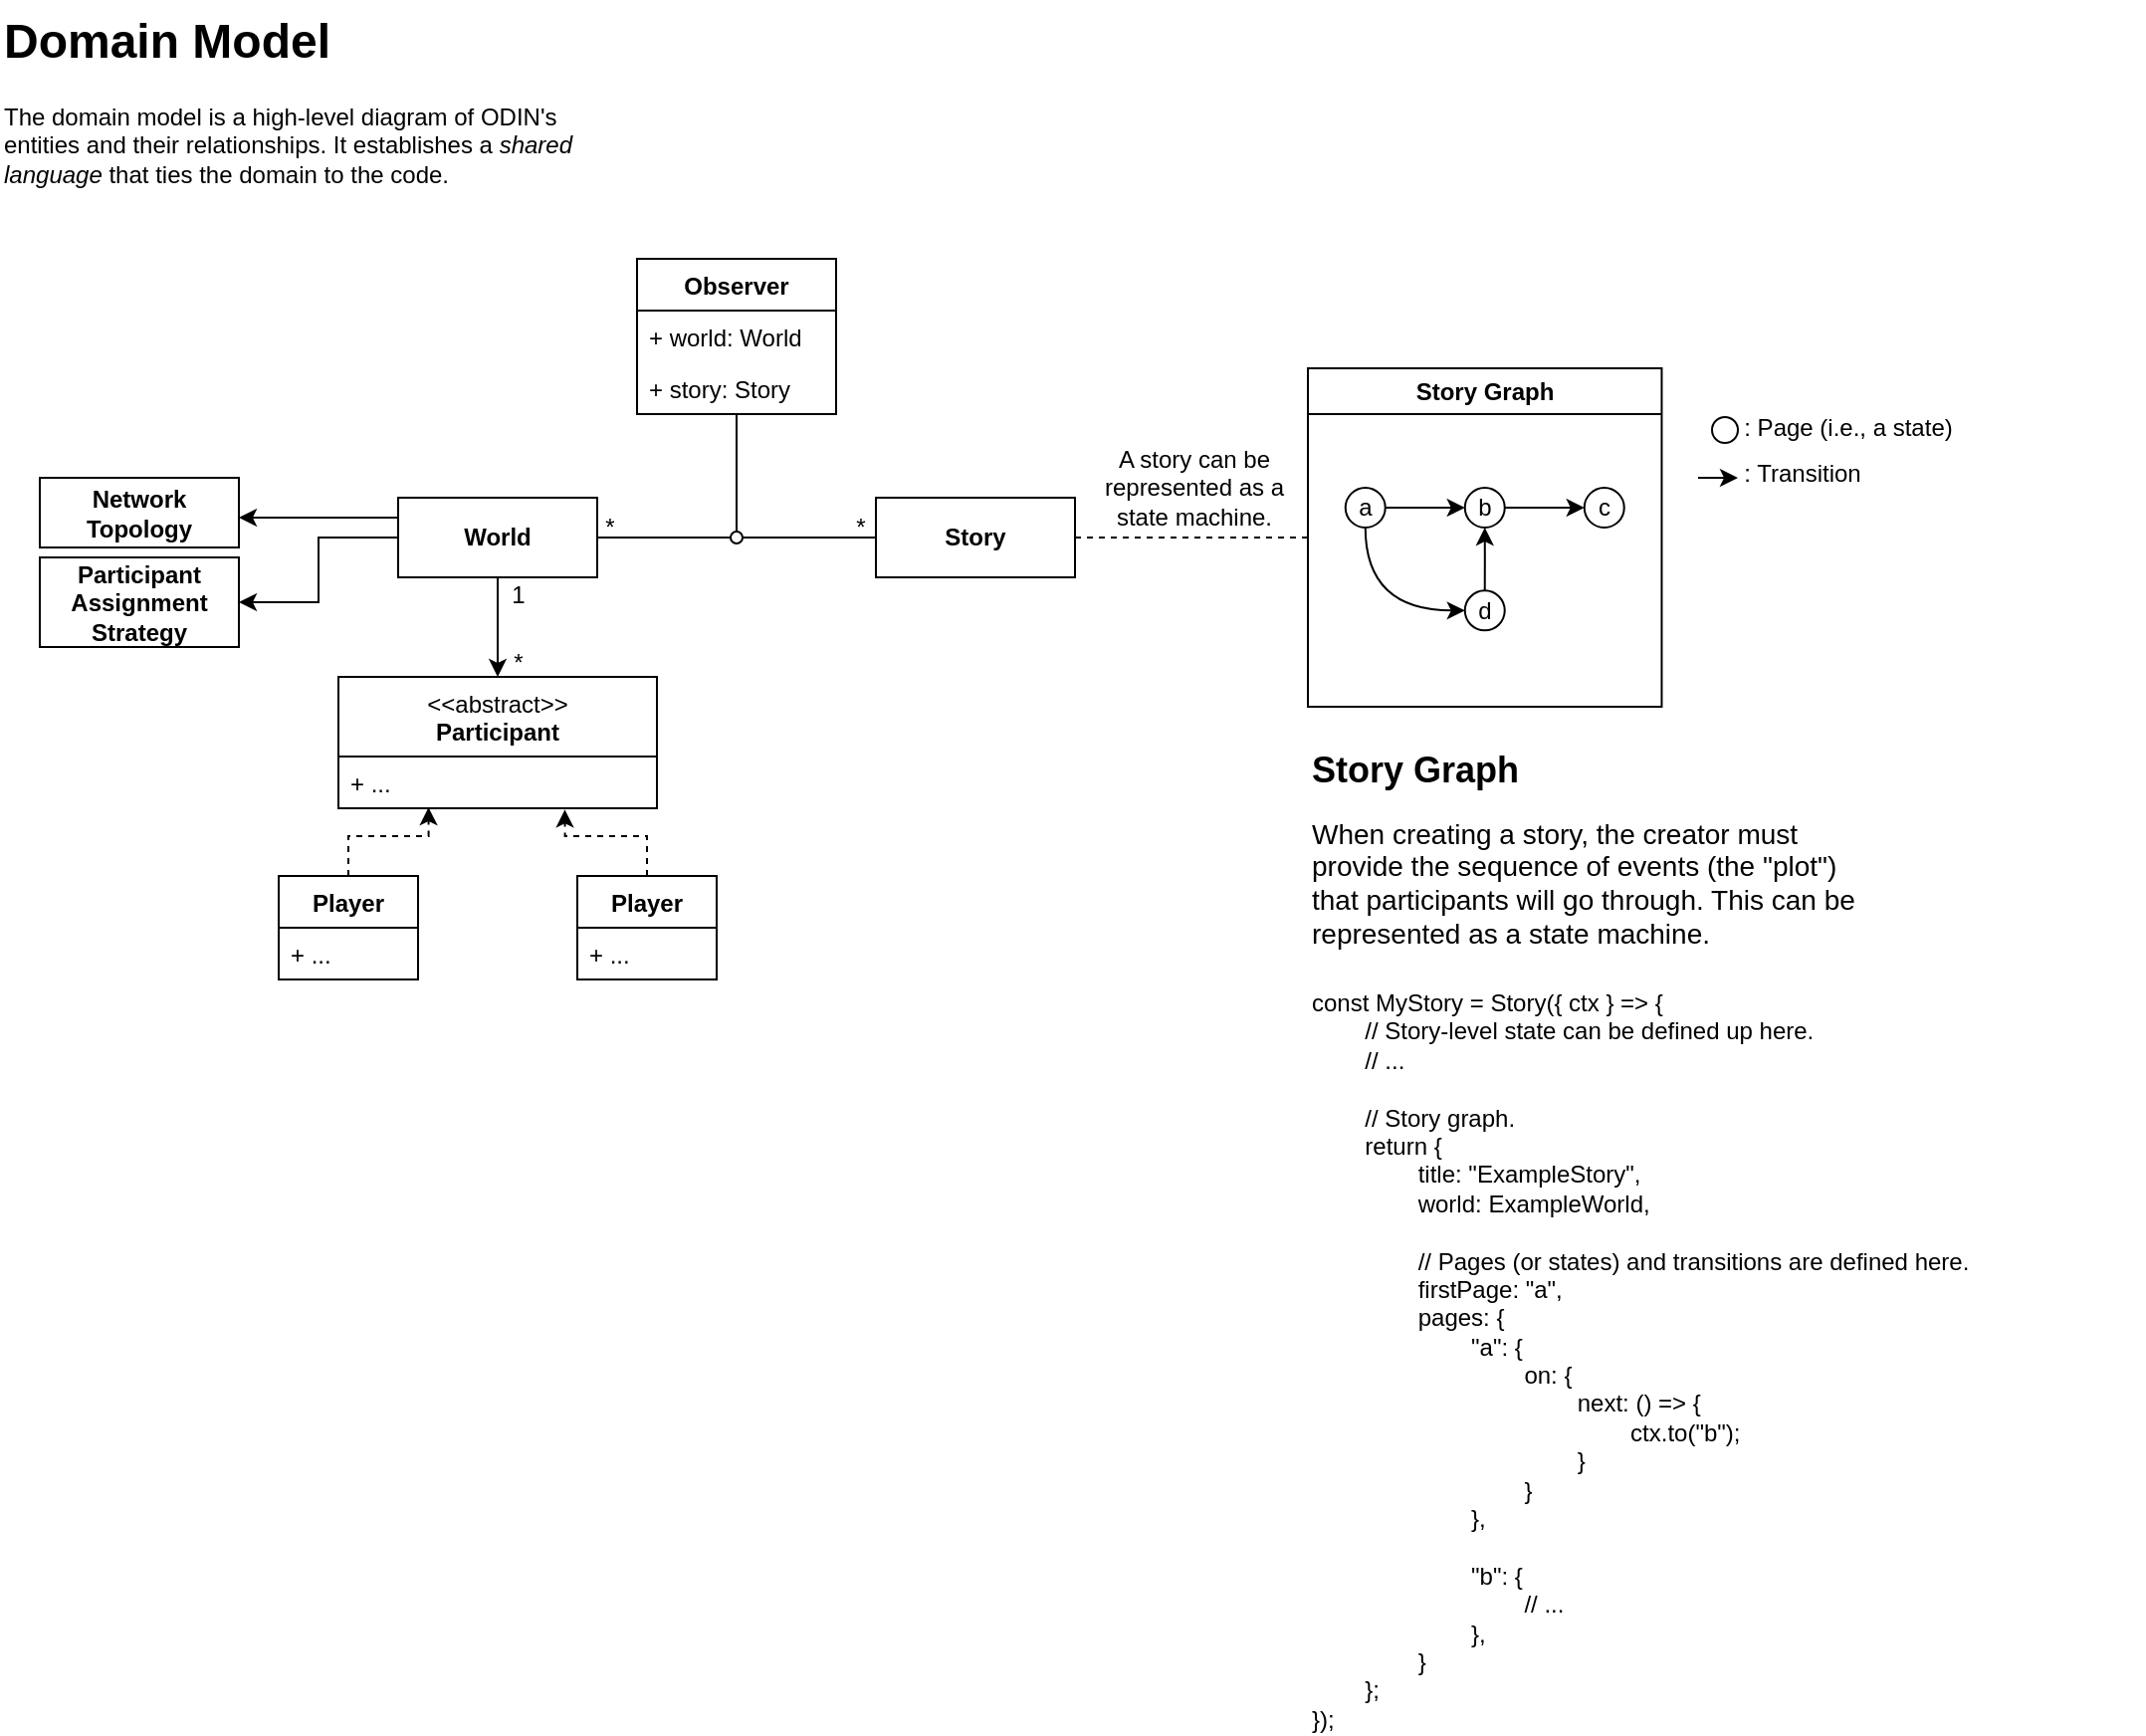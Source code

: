 <mxfile version="24.7.8">
  <diagram name="Page-1" id="FLUlqrAWLYLwc65Qwlaf">
    <mxGraphModel dx="1147" dy="590" grid="1" gridSize="10" guides="1" tooltips="1" connect="1" arrows="1" fold="1" page="1" pageScale="1" pageWidth="850" pageHeight="1100" math="0" shadow="0">
      <root>
        <mxCell id="0" />
        <mxCell id="1" parent="0" />
        <mxCell id="l2CKKOO5ZhfOMmAiJP2N-7" style="edgeStyle=orthogonalEdgeStyle;rounded=0;orthogonalLoop=1;jettySize=auto;html=1;endArrow=none;endFill=0;" edge="1" parent="1">
          <mxGeometry relative="1" as="geometry">
            <mxPoint x="337" y="280" as="sourcePoint" />
            <mxPoint x="407" y="280" as="targetPoint" />
          </mxGeometry>
        </mxCell>
        <mxCell id="l2CKKOO5ZhfOMmAiJP2N-21" style="edgeStyle=orthogonalEdgeStyle;rounded=0;orthogonalLoop=1;jettySize=auto;html=1;entryX=1;entryY=0.5;entryDx=0;entryDy=0;" edge="1" parent="1">
          <mxGeometry relative="1" as="geometry">
            <mxPoint x="240" y="270" as="sourcePoint" />
            <mxPoint x="160" y="270" as="targetPoint" />
          </mxGeometry>
        </mxCell>
        <mxCell id="l2CKKOO5ZhfOMmAiJP2N-24" style="edgeStyle=orthogonalEdgeStyle;rounded=0;orthogonalLoop=1;jettySize=auto;html=1;entryX=1;entryY=0.5;entryDx=0;entryDy=0;" edge="1" parent="1" source="l2CKKOO5ZhfOMmAiJP2N-1" target="l2CKKOO5ZhfOMmAiJP2N-22">
          <mxGeometry relative="1" as="geometry" />
        </mxCell>
        <mxCell id="l2CKKOO5ZhfOMmAiJP2N-29" style="edgeStyle=orthogonalEdgeStyle;rounded=0;orthogonalLoop=1;jettySize=auto;html=1;entryX=0.5;entryY=0;entryDx=0;entryDy=0;" edge="1" parent="1" source="l2CKKOO5ZhfOMmAiJP2N-1" target="l2CKKOO5ZhfOMmAiJP2N-25">
          <mxGeometry relative="1" as="geometry" />
        </mxCell>
        <mxCell id="l2CKKOO5ZhfOMmAiJP2N-1" value="&lt;b&gt;World&lt;/b&gt;" style="rounded=0;whiteSpace=wrap;html=1;" vertex="1" parent="1">
          <mxGeometry x="240" y="260" width="100" height="40" as="geometry" />
        </mxCell>
        <mxCell id="l2CKKOO5ZhfOMmAiJP2N-4" value="&lt;b&gt;Network&lt;/b&gt;&lt;div&gt;&lt;b&gt;Topology&lt;/b&gt;&lt;/div&gt;" style="rounded=0;whiteSpace=wrap;html=1;" vertex="1" parent="1">
          <mxGeometry x="60" y="250" width="100" height="35" as="geometry" />
        </mxCell>
        <mxCell id="l2CKKOO5ZhfOMmAiJP2N-20" style="edgeStyle=orthogonalEdgeStyle;rounded=0;orthogonalLoop=1;jettySize=auto;html=1;endArrow=none;endFill=0;" edge="1" parent="1">
          <mxGeometry relative="1" as="geometry">
            <mxPoint x="413" y="280" as="targetPoint" />
            <mxPoint x="483" y="280" as="sourcePoint" />
          </mxGeometry>
        </mxCell>
        <mxCell id="l2CKKOO5ZhfOMmAiJP2N-6" value="&lt;b&gt;Story&lt;/b&gt;" style="rounded=0;whiteSpace=wrap;html=1;" vertex="1" parent="1">
          <mxGeometry x="480" y="260" width="100" height="40" as="geometry" />
        </mxCell>
        <mxCell id="l2CKKOO5ZhfOMmAiJP2N-11" value="Observer" style="swimlane;fontStyle=1;align=center;verticalAlign=top;childLayout=stackLayout;horizontal=1;startSize=26;horizontalStack=0;resizeParent=1;resizeParentMax=0;resizeLast=0;collapsible=1;marginBottom=0;whiteSpace=wrap;html=1;" vertex="1" parent="1">
          <mxGeometry x="360" y="140" width="100" height="78" as="geometry" />
        </mxCell>
        <mxCell id="l2CKKOO5ZhfOMmAiJP2N-12" value="+ world: World" style="text;strokeColor=none;fillColor=none;align=left;verticalAlign=top;spacingLeft=4;spacingRight=4;overflow=hidden;rotatable=0;points=[[0,0.5],[1,0.5]];portConstraint=eastwest;whiteSpace=wrap;html=1;" vertex="1" parent="l2CKKOO5ZhfOMmAiJP2N-11">
          <mxGeometry y="26" width="100" height="26" as="geometry" />
        </mxCell>
        <mxCell id="l2CKKOO5ZhfOMmAiJP2N-15" value="+ story: Story" style="text;strokeColor=none;fillColor=none;align=left;verticalAlign=top;spacingLeft=4;spacingRight=4;overflow=hidden;rotatable=0;points=[[0,0.5],[1,0.5]];portConstraint=eastwest;whiteSpace=wrap;html=1;" vertex="1" parent="l2CKKOO5ZhfOMmAiJP2N-11">
          <mxGeometry y="52" width="100" height="26" as="geometry" />
        </mxCell>
        <mxCell id="l2CKKOO5ZhfOMmAiJP2N-19" value="" style="edgeStyle=orthogonalEdgeStyle;rounded=0;orthogonalLoop=1;jettySize=auto;html=1;endArrow=oval;endFill=0;" edge="1" parent="1" source="l2CKKOO5ZhfOMmAiJP2N-11">
          <mxGeometry relative="1" as="geometry">
            <mxPoint x="410" y="280" as="targetPoint" />
            <mxPoint x="410" y="198" as="sourcePoint" />
            <Array as="points" />
          </mxGeometry>
        </mxCell>
        <mxCell id="l2CKKOO5ZhfOMmAiJP2N-22" value="&lt;b&gt;Participant&lt;/b&gt;&lt;div&gt;&lt;b&gt;Assignment&lt;br&gt;Strategy&lt;/b&gt;&lt;/div&gt;" style="rounded=0;whiteSpace=wrap;html=1;" vertex="1" parent="1">
          <mxGeometry x="60" y="290" width="100" height="45" as="geometry" />
        </mxCell>
        <mxCell id="l2CKKOO5ZhfOMmAiJP2N-25" value="&lt;span style=&quot;font-weight: normal;&quot;&gt;&amp;lt;&amp;lt;abstract&amp;gt;&amp;gt;&lt;/span&gt;&lt;div&gt;Participant&lt;/div&gt;" style="swimlane;fontStyle=1;align=center;verticalAlign=top;childLayout=stackLayout;horizontal=1;startSize=40;horizontalStack=0;resizeParent=1;resizeParentMax=0;resizeLast=0;collapsible=1;marginBottom=0;whiteSpace=wrap;html=1;" vertex="1" parent="1">
          <mxGeometry x="210" y="350" width="160" height="66" as="geometry" />
        </mxCell>
        <mxCell id="l2CKKOO5ZhfOMmAiJP2N-26" value="+ ..." style="text;strokeColor=none;fillColor=none;align=left;verticalAlign=top;spacingLeft=4;spacingRight=4;overflow=hidden;rotatable=0;points=[[0,0.5],[1,0.5]];portConstraint=eastwest;whiteSpace=wrap;html=1;" vertex="1" parent="l2CKKOO5ZhfOMmAiJP2N-25">
          <mxGeometry y="40" width="160" height="26" as="geometry" />
        </mxCell>
        <mxCell id="l2CKKOO5ZhfOMmAiJP2N-30" value="1" style="text;html=1;align=center;verticalAlign=middle;resizable=0;points=[];autosize=1;strokeColor=none;fillColor=none;" vertex="1" parent="1">
          <mxGeometry x="285" y="294.32" width="30" height="30" as="geometry" />
        </mxCell>
        <mxCell id="l2CKKOO5ZhfOMmAiJP2N-31" value="*" style="text;html=1;align=center;verticalAlign=middle;resizable=0;points=[];autosize=1;strokeColor=none;fillColor=none;" vertex="1" parent="1">
          <mxGeometry x="285" y="328.32" width="30" height="30" as="geometry" />
        </mxCell>
        <mxCell id="l2CKKOO5ZhfOMmAiJP2N-37" value="Player" style="swimlane;fontStyle=1;align=center;verticalAlign=top;childLayout=stackLayout;horizontal=1;startSize=26;horizontalStack=0;resizeParent=1;resizeParentMax=0;resizeLast=0;collapsible=1;marginBottom=0;whiteSpace=wrap;html=1;" vertex="1" parent="1">
          <mxGeometry x="330" y="450" width="70" height="52" as="geometry" />
        </mxCell>
        <mxCell id="l2CKKOO5ZhfOMmAiJP2N-38" value="+ ..." style="text;strokeColor=none;fillColor=none;align=left;verticalAlign=top;spacingLeft=4;spacingRight=4;overflow=hidden;rotatable=0;points=[[0,0.5],[1,0.5]];portConstraint=eastwest;whiteSpace=wrap;html=1;" vertex="1" parent="l2CKKOO5ZhfOMmAiJP2N-37">
          <mxGeometry y="26" width="70" height="26" as="geometry" />
        </mxCell>
        <mxCell id="l2CKKOO5ZhfOMmAiJP2N-39" value="Player" style="swimlane;fontStyle=1;align=center;verticalAlign=top;childLayout=stackLayout;horizontal=1;startSize=26;horizontalStack=0;resizeParent=1;resizeParentMax=0;resizeLast=0;collapsible=1;marginBottom=0;whiteSpace=wrap;html=1;" vertex="1" parent="1">
          <mxGeometry x="180" y="450" width="70" height="52" as="geometry" />
        </mxCell>
        <mxCell id="l2CKKOO5ZhfOMmAiJP2N-40" value="+ ..." style="text;strokeColor=none;fillColor=none;align=left;verticalAlign=top;spacingLeft=4;spacingRight=4;overflow=hidden;rotatable=0;points=[[0,0.5],[1,0.5]];portConstraint=eastwest;whiteSpace=wrap;html=1;" vertex="1" parent="l2CKKOO5ZhfOMmAiJP2N-39">
          <mxGeometry y="26" width="70" height="26" as="geometry" />
        </mxCell>
        <mxCell id="l2CKKOO5ZhfOMmAiJP2N-41" style="edgeStyle=orthogonalEdgeStyle;rounded=0;orthogonalLoop=1;jettySize=auto;html=1;entryX=0.283;entryY=0.983;entryDx=0;entryDy=0;entryPerimeter=0;dashed=1;" edge="1" parent="1" source="l2CKKOO5ZhfOMmAiJP2N-39" target="l2CKKOO5ZhfOMmAiJP2N-26">
          <mxGeometry relative="1" as="geometry" />
        </mxCell>
        <mxCell id="l2CKKOO5ZhfOMmAiJP2N-42" style="edgeStyle=orthogonalEdgeStyle;rounded=0;orthogonalLoop=1;jettySize=auto;html=1;entryX=0.711;entryY=1.026;entryDx=0;entryDy=0;entryPerimeter=0;dashed=1;" edge="1" parent="1" source="l2CKKOO5ZhfOMmAiJP2N-37" target="l2CKKOO5ZhfOMmAiJP2N-26">
          <mxGeometry relative="1" as="geometry" />
        </mxCell>
        <mxCell id="l2CKKOO5ZhfOMmAiJP2N-43" value="&lt;h1 style=&quot;margin-top: 0px;&quot;&gt;Domain Model&lt;span style=&quot;white-space: pre;&quot;&gt;&#x9;&lt;/span&gt;&lt;/h1&gt;&lt;p&gt;The domain model is a high-level diagram of ODIN&#39;s entities and their relationships. It establishes a &lt;i&gt;shared language &lt;/i&gt;that ties the domain to the code.&lt;/p&gt;" style="text;html=1;whiteSpace=wrap;overflow=hidden;rounded=0;" vertex="1" parent="1">
          <mxGeometry x="40" y="10" width="310" height="120" as="geometry" />
        </mxCell>
        <mxCell id="l2CKKOO5ZhfOMmAiJP2N-45" value="*" style="text;html=1;align=center;verticalAlign=middle;resizable=0;points=[];autosize=1;strokeColor=none;fillColor=none;" vertex="1" parent="1">
          <mxGeometry x="457" y="260" width="30" height="30" as="geometry" />
        </mxCell>
        <mxCell id="l2CKKOO5ZhfOMmAiJP2N-48" value="Story Graph" style="swimlane;whiteSpace=wrap;html=1;" vertex="1" parent="1">
          <mxGeometry x="697" y="195" width="177.73" height="170" as="geometry" />
        </mxCell>
        <mxCell id="l2CKKOO5ZhfOMmAiJP2N-64" style="edgeStyle=orthogonalEdgeStyle;rounded=0;orthogonalLoop=1;jettySize=auto;html=1;entryX=0;entryY=0.5;entryDx=0;entryDy=0;" edge="1" parent="l2CKKOO5ZhfOMmAiJP2N-48" source="l2CKKOO5ZhfOMmAiJP2N-53" target="l2CKKOO5ZhfOMmAiJP2N-61">
          <mxGeometry relative="1" as="geometry" />
        </mxCell>
        <mxCell id="l2CKKOO5ZhfOMmAiJP2N-72" style="edgeStyle=orthogonalEdgeStyle;rounded=0;orthogonalLoop=1;jettySize=auto;html=1;exitX=0.5;exitY=1;exitDx=0;exitDy=0;entryX=0;entryY=0.5;entryDx=0;entryDy=0;curved=1;" edge="1" parent="l2CKKOO5ZhfOMmAiJP2N-48" source="l2CKKOO5ZhfOMmAiJP2N-53" target="l2CKKOO5ZhfOMmAiJP2N-63">
          <mxGeometry relative="1" as="geometry" />
        </mxCell>
        <mxCell id="l2CKKOO5ZhfOMmAiJP2N-53" value="a" style="ellipse;whiteSpace=wrap;html=1;gradientColor=none;" vertex="1" parent="l2CKKOO5ZhfOMmAiJP2N-48">
          <mxGeometry x="18.87" y="60.0" width="20" height="20" as="geometry" />
        </mxCell>
        <mxCell id="l2CKKOO5ZhfOMmAiJP2N-73" style="edgeStyle=orthogonalEdgeStyle;rounded=0;orthogonalLoop=1;jettySize=auto;html=1;entryX=0;entryY=0.5;entryDx=0;entryDy=0;" edge="1" parent="l2CKKOO5ZhfOMmAiJP2N-48" source="l2CKKOO5ZhfOMmAiJP2N-61" target="l2CKKOO5ZhfOMmAiJP2N-62">
          <mxGeometry relative="1" as="geometry" />
        </mxCell>
        <mxCell id="l2CKKOO5ZhfOMmAiJP2N-61" value="b" style="ellipse;whiteSpace=wrap;html=1;" vertex="1" parent="l2CKKOO5ZhfOMmAiJP2N-48">
          <mxGeometry x="78.87" y="60" width="20" height="20" as="geometry" />
        </mxCell>
        <mxCell id="l2CKKOO5ZhfOMmAiJP2N-62" value="c" style="ellipse;whiteSpace=wrap;html=1;" vertex="1" parent="l2CKKOO5ZhfOMmAiJP2N-48">
          <mxGeometry x="138.87" y="60.0" width="20" height="20" as="geometry" />
        </mxCell>
        <mxCell id="l2CKKOO5ZhfOMmAiJP2N-74" style="edgeStyle=orthogonalEdgeStyle;rounded=0;orthogonalLoop=1;jettySize=auto;html=1;entryX=0.5;entryY=1;entryDx=0;entryDy=0;" edge="1" parent="l2CKKOO5ZhfOMmAiJP2N-48" source="l2CKKOO5ZhfOMmAiJP2N-63" target="l2CKKOO5ZhfOMmAiJP2N-61">
          <mxGeometry relative="1" as="geometry" />
        </mxCell>
        <mxCell id="l2CKKOO5ZhfOMmAiJP2N-63" value="d" style="ellipse;whiteSpace=wrap;html=1;" vertex="1" parent="l2CKKOO5ZhfOMmAiJP2N-48">
          <mxGeometry x="78.87" y="111.68" width="20" height="20" as="geometry" />
        </mxCell>
        <mxCell id="l2CKKOO5ZhfOMmAiJP2N-54" style="edgeStyle=orthogonalEdgeStyle;rounded=0;orthogonalLoop=1;jettySize=auto;html=1;exitX=1;exitY=0.5;exitDx=0;exitDy=0;endArrow=none;endFill=0;dashed=1;entryX=0;entryY=0.5;entryDx=0;entryDy=0;" edge="1" parent="1" source="l2CKKOO5ZhfOMmAiJP2N-6" target="l2CKKOO5ZhfOMmAiJP2N-48">
          <mxGeometry relative="1" as="geometry">
            <mxPoint x="620" y="380" as="targetPoint" />
          </mxGeometry>
        </mxCell>
        <mxCell id="l2CKKOO5ZhfOMmAiJP2N-57" value="A story can be represented as a state machine." style="text;html=1;align=center;verticalAlign=middle;whiteSpace=wrap;rounded=0;" vertex="1" parent="1">
          <mxGeometry x="590" y="240" width="100" height="30" as="geometry" />
        </mxCell>
        <mxCell id="l2CKKOO5ZhfOMmAiJP2N-59" value="" style="ellipse;whiteSpace=wrap;html=1;" vertex="1" parent="1">
          <mxGeometry x="900" y="219.5" width="13" height="13" as="geometry" />
        </mxCell>
        <mxCell id="l2CKKOO5ZhfOMmAiJP2N-60" value=": Page (i.e., a state)" style="text;html=1;align=center;verticalAlign=middle;resizable=0;points=[];autosize=1;strokeColor=none;fillColor=none;" vertex="1" parent="1">
          <mxGeometry x="903" y="210" width="130" height="30" as="geometry" />
        </mxCell>
        <mxCell id="l2CKKOO5ZhfOMmAiJP2N-75" value="" style="edgeStyle=none;orthogonalLoop=1;jettySize=auto;html=1;rounded=0;" edge="1" parent="1">
          <mxGeometry width="100" relative="1" as="geometry">
            <mxPoint x="893" y="250" as="sourcePoint" />
            <mxPoint x="913" y="250" as="targetPoint" />
            <Array as="points" />
          </mxGeometry>
        </mxCell>
        <mxCell id="l2CKKOO5ZhfOMmAiJP2N-76" value=": Transition" style="text;html=1;align=center;verticalAlign=middle;resizable=0;points=[];autosize=1;strokeColor=none;fillColor=none;" vertex="1" parent="1">
          <mxGeometry x="905" y="232.5" width="80" height="30" as="geometry" />
        </mxCell>
        <mxCell id="l2CKKOO5ZhfOMmAiJP2N-79" value="&lt;h1 style=&quot;margin-top: 0px; font-size: 18px;&quot;&gt;&lt;font style=&quot;font-size: 18px;&quot;&gt;Story Graph&lt;/font&gt;&lt;/h1&gt;&lt;p style=&quot;&quot;&gt;&lt;font style=&quot;font-size: 14px;&quot;&gt;When creating a story, the creator must provide the sequence of events (the &quot;plot&quot;) that participants will go through. This can be represented as a state machine.&lt;/font&gt;&lt;/p&gt;" style="text;html=1;whiteSpace=wrap;overflow=hidden;rounded=0;" vertex="1" parent="1">
          <mxGeometry x="697" y="380" width="290" height="120" as="geometry" />
        </mxCell>
        <mxCell id="l2CKKOO5ZhfOMmAiJP2N-80" value="const MyStory = Story({ ctx } =&amp;gt; {&lt;div&gt;&lt;span style=&quot;white-space: pre;&quot;&gt;&#x9;&lt;/span&gt;// Story-level state can be defined up here.&lt;br&gt;&lt;/div&gt;&lt;div&gt;&lt;span style=&quot;white-space: pre;&quot;&gt;&#x9;&lt;/span&gt;// ...&lt;/div&gt;&lt;div&gt;&lt;br&gt;&lt;/div&gt;&lt;div&gt;&lt;span style=&quot;white-space: pre;&quot;&gt;&#x9;&lt;/span&gt;// Story graph.&lt;br&gt;&lt;/div&gt;&lt;div&gt;&lt;span style=&quot;white-space: pre;&quot;&gt;&#x9;&lt;/span&gt;return {&lt;br&gt;&lt;/div&gt;&lt;div&gt;&lt;span style=&quot;white-space: pre;&quot;&gt;&#x9;&lt;/span&gt;&lt;span style=&quot;white-space: pre;&quot;&gt;&#x9;&lt;/span&gt;title: &quot;ExampleStory&quot;,&lt;br&gt;&lt;/div&gt;&lt;div&gt;&lt;span style=&quot;white-space: pre;&quot;&gt;&#x9;&lt;/span&gt;&lt;span style=&quot;white-space: pre;&quot;&gt;&#x9;&lt;/span&gt;world: ExampleWorld,&lt;br&gt;&lt;/div&gt;&lt;div&gt;&lt;span style=&quot;white-space: pre;&quot;&gt;&#x9;&lt;/span&gt;&lt;span style=&quot;white-space: pre;&quot;&gt;&#x9;&lt;/span&gt;&lt;br&gt;&lt;/div&gt;&lt;div&gt;&lt;span style=&quot;white-space: pre;&quot;&gt;&#x9;&lt;/span&gt;&lt;span style=&quot;white-space: pre;&quot;&gt;&#x9;&lt;/span&gt;// Pages (or states) and transitions are defined here.&lt;br&gt;&lt;/div&gt;&lt;div&gt;&lt;span style=&quot;white-space: pre;&quot;&gt;&#x9;&lt;/span&gt;&lt;span style=&quot;white-space: pre;&quot;&gt;&#x9;&lt;/span&gt;firstPage: &quot;a&quot;,&lt;br&gt;&lt;/div&gt;&lt;div&gt;&lt;span style=&quot;white-space: pre;&quot;&gt;&#x9;&lt;/span&gt;&lt;span style=&quot;white-space: pre;&quot;&gt;&#x9;&lt;/span&gt;pages: {&lt;br&gt;&lt;/div&gt;&lt;div&gt;&lt;span style=&quot;white-space: pre;&quot;&gt;&#x9;&lt;/span&gt;&lt;span style=&quot;white-space: pre;&quot;&gt;&#x9;&lt;/span&gt;&lt;span style=&quot;white-space: pre;&quot;&gt;&#x9;&lt;/span&gt;&quot;a&quot;: {&lt;/div&gt;&lt;div&gt;&lt;span style=&quot;white-space: pre;&quot;&gt;&#x9;&lt;/span&gt;&lt;span style=&quot;white-space: pre;&quot;&gt;&#x9;&lt;/span&gt;&lt;span style=&quot;white-space: pre;&quot;&gt;&#x9;&lt;span style=&quot;white-space: pre;&quot;&gt;&#x9;&lt;/span&gt;on: {&lt;/span&gt;&lt;br&gt;&lt;/div&gt;&lt;div&gt;&lt;span style=&quot;white-space: pre;&quot;&gt;&#x9;&lt;/span&gt;&lt;span style=&quot;white-space: pre;&quot;&gt;&#x9;&lt;/span&gt;&lt;span style=&quot;white-space: pre;&quot;&gt;&#x9;&lt;/span&gt;&lt;span style=&quot;white-space: pre;&quot;&gt;&#x9;&lt;/span&gt;&lt;span style=&quot;white-space: pre;&quot;&gt;&#x9;&lt;/span&gt;next: () =&amp;gt; {&lt;/div&gt;&lt;div&gt;&lt;span style=&quot;white-space: pre;&quot;&gt;&#x9;&lt;/span&gt;&lt;span style=&quot;white-space: pre;&quot;&gt;&#x9;&lt;/span&gt;&lt;span style=&quot;white-space: pre;&quot;&gt;&#x9;&lt;/span&gt;&lt;span style=&quot;white-space: pre;&quot;&gt;&#x9;&lt;/span&gt;&lt;span style=&quot;white-space: pre;&quot;&gt;&#x9;&lt;/span&gt;&lt;span style=&quot;white-space: pre;&quot;&gt;&#x9;&lt;/span&gt;ctx.to(&quot;b&quot;);&lt;br&gt;&lt;/div&gt;&lt;div&gt;&lt;span style=&quot;white-space: pre;&quot;&gt;&#x9;&lt;/span&gt;&lt;span style=&quot;white-space: pre;&quot;&gt;&#x9;&lt;/span&gt;&lt;span style=&quot;white-space: pre;&quot;&gt;&#x9;&lt;/span&gt;&lt;span style=&quot;white-space: pre;&quot;&gt;&#x9;&lt;/span&gt;&lt;span style=&quot;white-space: pre;&quot;&gt;&#x9;&lt;/span&gt;}&lt;br&gt;&lt;/div&gt;&lt;div&gt;&lt;span style=&quot;white-space: pre;&quot;&gt;&#x9;&lt;/span&gt;&lt;span style=&quot;white-space: pre;&quot;&gt;&#x9;&lt;/span&gt;&lt;span style=&quot;white-space: pre;&quot;&gt;&#x9;&lt;/span&gt;&lt;span style=&quot;white-space: pre;&quot;&gt;&#x9;&lt;/span&gt;}&lt;br&gt;&lt;/div&gt;&lt;div&gt;&lt;span style=&quot;white-space: pre;&quot;&gt;&#x9;&lt;/span&gt;&lt;span style=&quot;white-space: pre;&quot;&gt;&#x9;&lt;/span&gt;&lt;span style=&quot;white-space: pre;&quot;&gt;&#x9;&lt;/span&gt;},&lt;br&gt;&lt;/div&gt;&lt;div&gt;&lt;br&gt;&lt;/div&gt;&lt;div&gt;&lt;span style=&quot;white-space: pre;&quot;&gt;&#x9;&lt;/span&gt;&lt;span style=&quot;white-space: pre;&quot;&gt;&#x9;&lt;/span&gt;&lt;span style=&quot;white-space: pre;&quot;&gt;&#x9;&lt;/span&gt;&quot;b&quot;: {&lt;br&gt;&lt;/div&gt;&lt;div&gt;&lt;span style=&quot;white-space: pre;&quot;&gt;&#x9;&lt;/span&gt;&lt;span style=&quot;white-space: pre;&quot;&gt;&#x9;&lt;/span&gt;&lt;span style=&quot;white-space: pre;&quot;&gt;&#x9;&lt;/span&gt;&lt;span style=&quot;white-space: pre;&quot;&gt;&#x9;&lt;/span&gt;// ...&lt;br&gt;&lt;/div&gt;&lt;div&gt;&lt;span style=&quot;white-space: pre;&quot;&gt;&#x9;&lt;/span&gt;&lt;span style=&quot;white-space: pre;&quot;&gt;&#x9;&lt;/span&gt;&lt;span style=&quot;white-space: pre;&quot;&gt;&#x9;&lt;/span&gt;},&lt;br&gt;&lt;/div&gt;&lt;div&gt;&lt;span style=&quot;white-space: pre;&quot;&gt;&#x9;&lt;/span&gt;&lt;span style=&quot;white-space: pre;&quot;&gt;&#x9;&lt;/span&gt;}&lt;br&gt;&lt;/div&gt;&lt;div&gt;&lt;span style=&quot;white-space: pre;&quot;&gt;&#x9;&lt;/span&gt;};&lt;br&gt;&lt;/div&gt;&lt;div&gt;});&lt;/div&gt;" style="text;html=1;align=left;verticalAlign=top;whiteSpace=wrap;rounded=0;horizontal=1;" vertex="1" parent="1">
          <mxGeometry x="697" y="500" width="420" height="380" as="geometry" />
        </mxCell>
        <mxCell id="l2CKKOO5ZhfOMmAiJP2N-81" value="*" style="text;html=1;align=center;verticalAlign=middle;resizable=0;points=[];autosize=1;strokeColor=none;fillColor=none;" vertex="1" parent="1">
          <mxGeometry x="331" y="260" width="30" height="30" as="geometry" />
        </mxCell>
      </root>
    </mxGraphModel>
  </diagram>
</mxfile>
